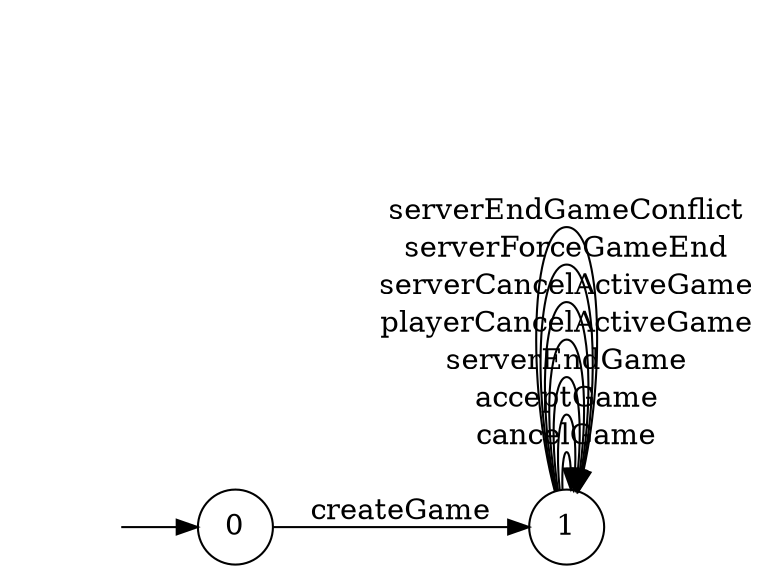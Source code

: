 digraph "./InvConPlus/Dapp-Automata-data/result//gamechannel-fix/0xC95D227a1CF92b6FD156265AA8A3cA7c7DE0F28e/GameChannel/FSM-0" {
	graph [rankdir=LR]
	"" [label="" shape=plaintext]
	0 [label=0 shape=circle]
	1 [label=1 shape=circle]
	"" -> 0 [label=""]
	0 -> 1 [label=createGame]
	1 -> 1 [label=cancelGame]
	1 -> 1 [label=acceptGame]
	1 -> 1 [label=serverEndGame]
	1 -> 1 [label=playerCancelActiveGame]
	1 -> 1 [label=serverCancelActiveGame]
	1 -> 1 [label=serverForceGameEnd]
	1 -> 1 [label=serverEndGameConflict]
}
